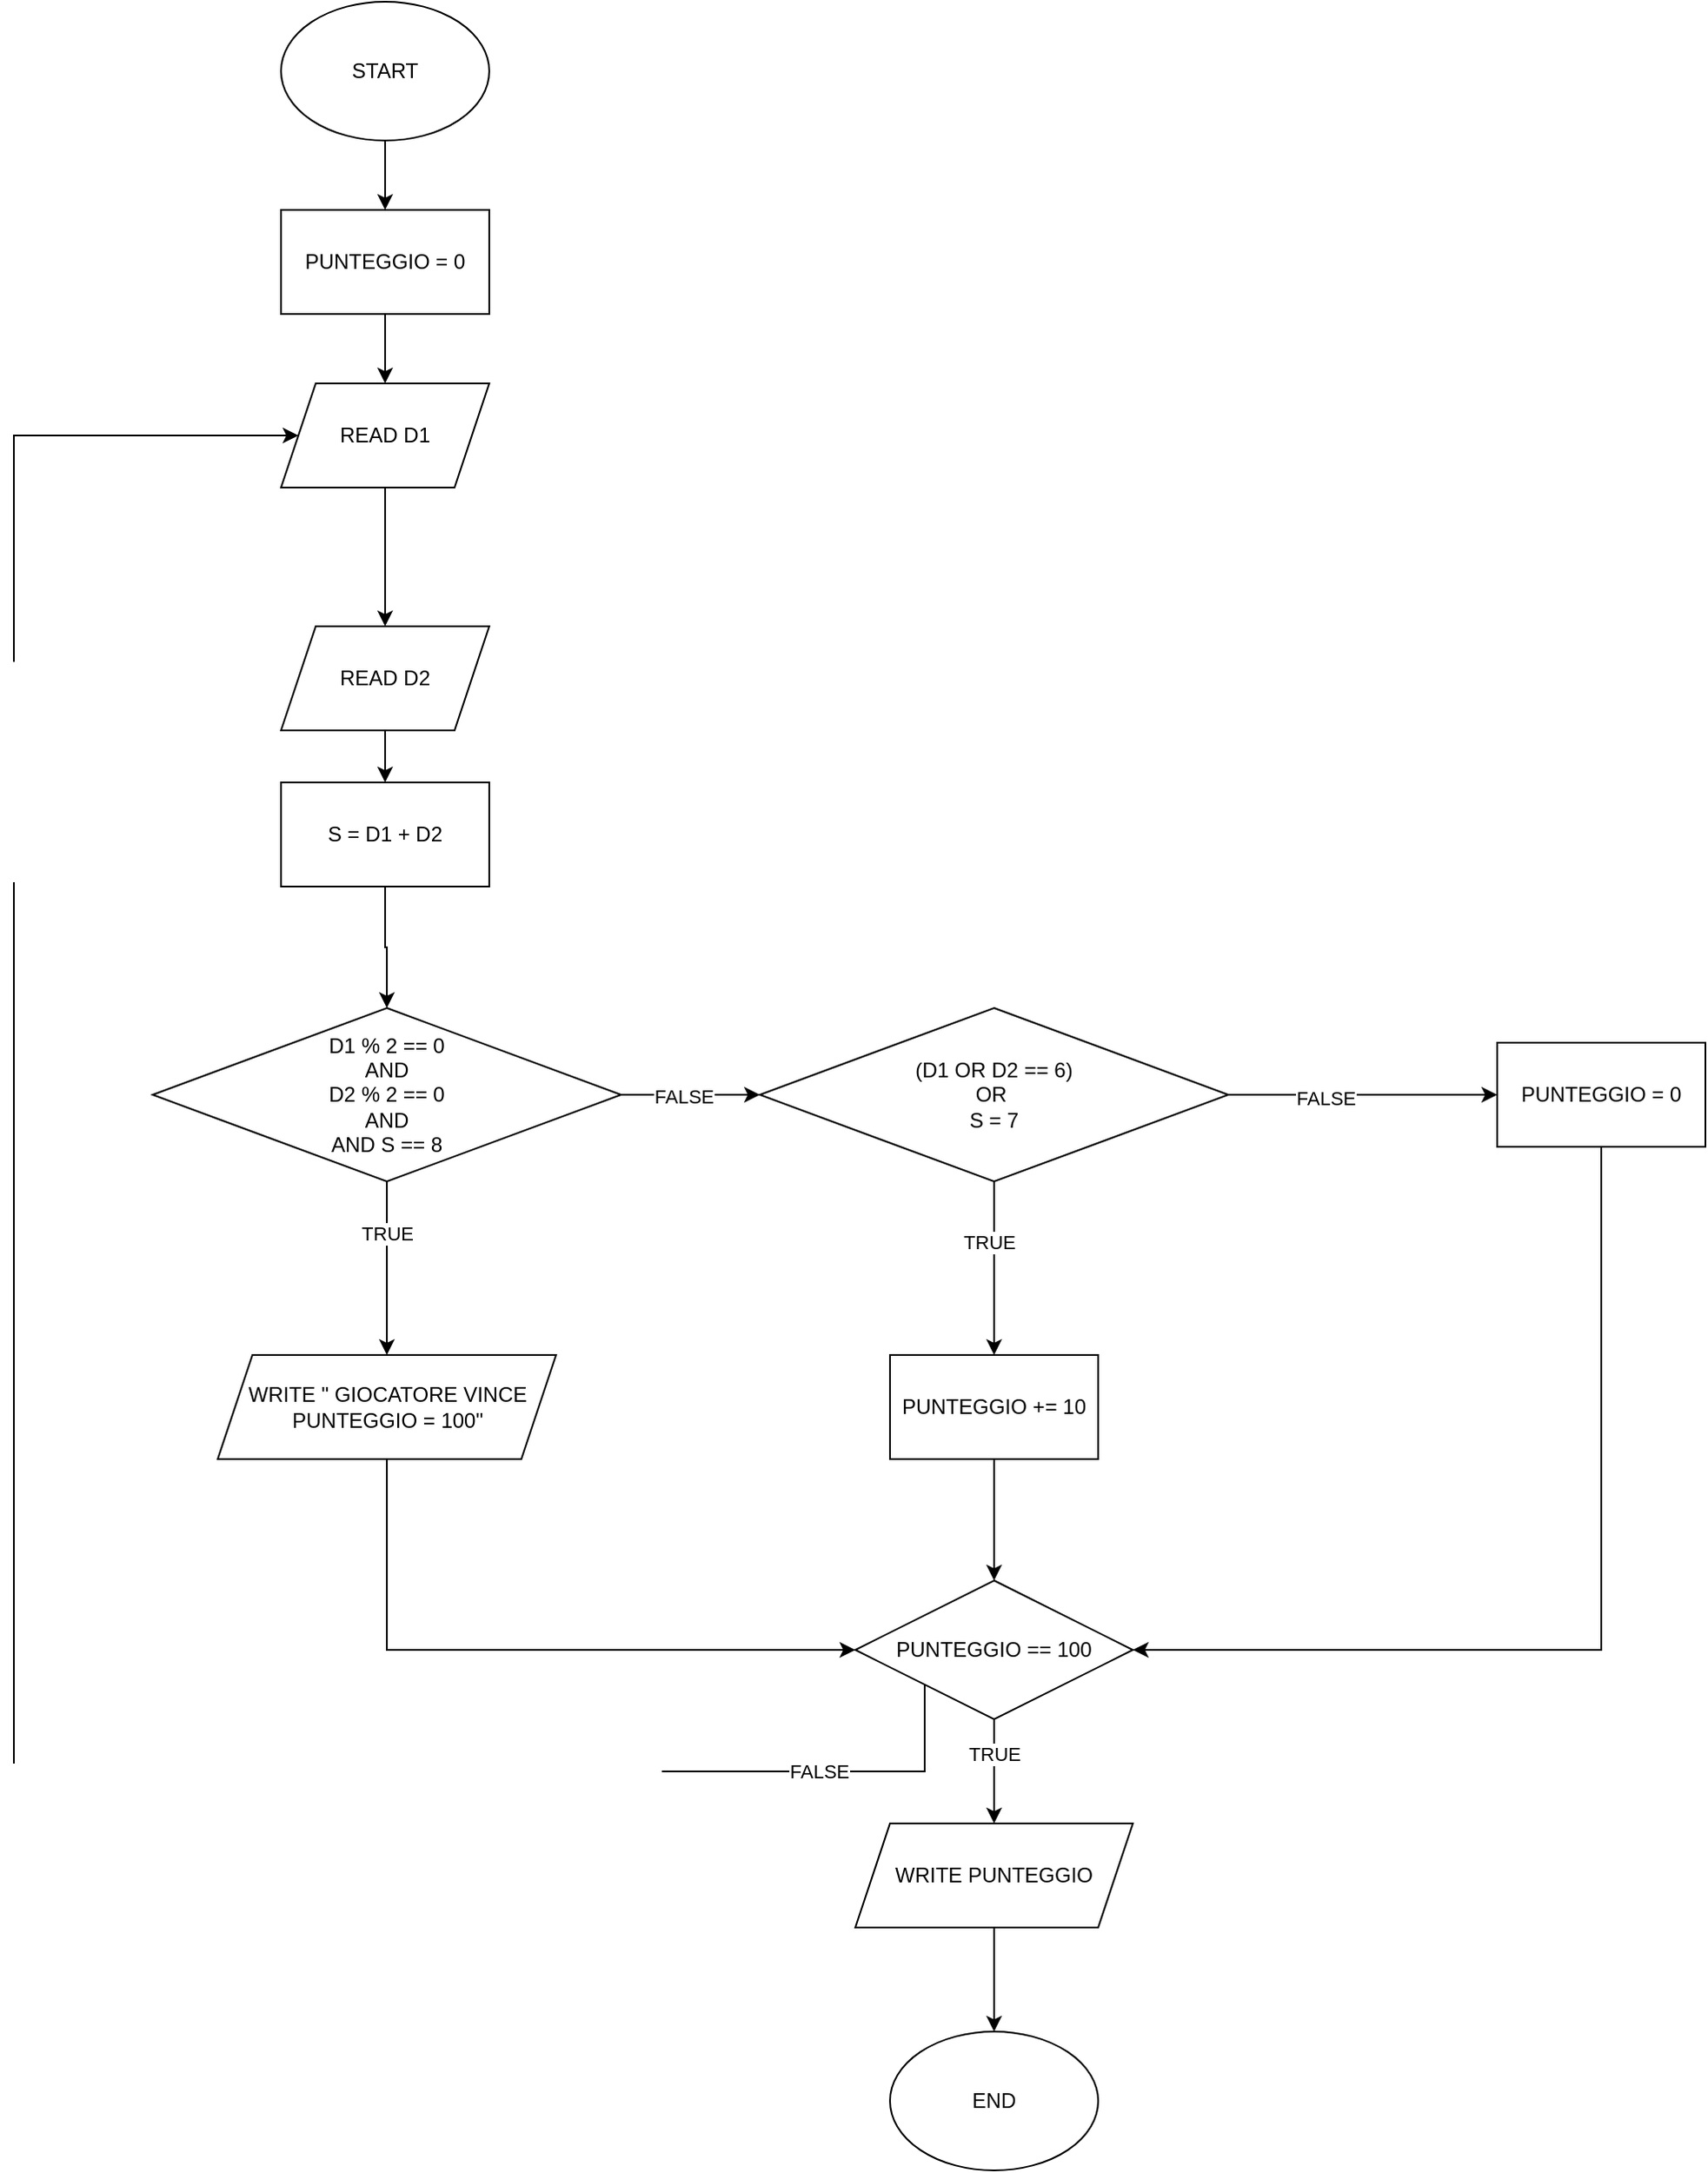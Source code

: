 <mxfile version="26.0.9">
  <diagram name="Pagina-1" id="cqG59qKS1jsYye_PuRFp">
    <mxGraphModel dx="1050" dy="522" grid="1" gridSize="10" guides="1" tooltips="1" connect="1" arrows="1" fold="1" page="1" pageScale="1" pageWidth="827" pageHeight="1169" math="0" shadow="0">
      <root>
        <mxCell id="0" />
        <mxCell id="1" parent="0" />
        <mxCell id="TuM16gSYmS0Ap3ad7Hwd-37" style="edgeStyle=orthogonalEdgeStyle;rounded=0;orthogonalLoop=1;jettySize=auto;html=1;exitX=0.5;exitY=1;exitDx=0;exitDy=0;entryX=0.5;entryY=0;entryDx=0;entryDy=0;" edge="1" parent="1" source="TuM16gSYmS0Ap3ad7Hwd-1" target="TuM16gSYmS0Ap3ad7Hwd-17">
          <mxGeometry relative="1" as="geometry" />
        </mxCell>
        <mxCell id="TuM16gSYmS0Ap3ad7Hwd-1" value="START" style="ellipse;whiteSpace=wrap;html=1;" vertex="1" parent="1">
          <mxGeometry x="354" y="20" width="120" height="80" as="geometry" />
        </mxCell>
        <mxCell id="TuM16gSYmS0Ap3ad7Hwd-5" value="" style="edgeStyle=orthogonalEdgeStyle;rounded=0;orthogonalLoop=1;jettySize=auto;html=1;" edge="1" parent="1" source="TuM16gSYmS0Ap3ad7Hwd-2" target="TuM16gSYmS0Ap3ad7Hwd-4">
          <mxGeometry relative="1" as="geometry" />
        </mxCell>
        <mxCell id="TuM16gSYmS0Ap3ad7Hwd-2" value="READ D1" style="shape=parallelogram;perimeter=parallelogramPerimeter;whiteSpace=wrap;html=1;fixedSize=1;" vertex="1" parent="1">
          <mxGeometry x="354" y="240" width="120" height="60" as="geometry" />
        </mxCell>
        <mxCell id="TuM16gSYmS0Ap3ad7Hwd-36" style="edgeStyle=orthogonalEdgeStyle;rounded=0;orthogonalLoop=1;jettySize=auto;html=1;exitX=0.5;exitY=1;exitDx=0;exitDy=0;entryX=0.5;entryY=0;entryDx=0;entryDy=0;" edge="1" parent="1" source="TuM16gSYmS0Ap3ad7Hwd-4" target="TuM16gSYmS0Ap3ad7Hwd-6">
          <mxGeometry relative="1" as="geometry" />
        </mxCell>
        <mxCell id="TuM16gSYmS0Ap3ad7Hwd-4" value="READ D2" style="shape=parallelogram;perimeter=parallelogramPerimeter;whiteSpace=wrap;html=1;fixedSize=1;" vertex="1" parent="1">
          <mxGeometry x="354" y="380" width="120" height="60" as="geometry" />
        </mxCell>
        <mxCell id="TuM16gSYmS0Ap3ad7Hwd-9" value="" style="edgeStyle=orthogonalEdgeStyle;rounded=0;orthogonalLoop=1;jettySize=auto;html=1;" edge="1" parent="1" source="TuM16gSYmS0Ap3ad7Hwd-6" target="TuM16gSYmS0Ap3ad7Hwd-8">
          <mxGeometry relative="1" as="geometry" />
        </mxCell>
        <mxCell id="TuM16gSYmS0Ap3ad7Hwd-6" value="S = D1 + D2" style="whiteSpace=wrap;html=1;" vertex="1" parent="1">
          <mxGeometry x="354" y="470" width="120" height="60" as="geometry" />
        </mxCell>
        <mxCell id="TuM16gSYmS0Ap3ad7Hwd-11" value="" style="edgeStyle=orthogonalEdgeStyle;rounded=0;orthogonalLoop=1;jettySize=auto;html=1;" edge="1" parent="1" source="TuM16gSYmS0Ap3ad7Hwd-8" target="TuM16gSYmS0Ap3ad7Hwd-10">
          <mxGeometry relative="1" as="geometry" />
        </mxCell>
        <mxCell id="TuM16gSYmS0Ap3ad7Hwd-12" value="TRUE" style="edgeLabel;html=1;align=center;verticalAlign=middle;resizable=0;points=[];" vertex="1" connectable="0" parent="TuM16gSYmS0Ap3ad7Hwd-11">
          <mxGeometry x="-0.396" relative="1" as="geometry">
            <mxPoint as="offset" />
          </mxGeometry>
        </mxCell>
        <mxCell id="TuM16gSYmS0Ap3ad7Hwd-14" value="" style="edgeStyle=orthogonalEdgeStyle;rounded=0;orthogonalLoop=1;jettySize=auto;html=1;" edge="1" parent="1" source="TuM16gSYmS0Ap3ad7Hwd-8" target="TuM16gSYmS0Ap3ad7Hwd-13">
          <mxGeometry relative="1" as="geometry" />
        </mxCell>
        <mxCell id="TuM16gSYmS0Ap3ad7Hwd-20" value="FALSE" style="edgeLabel;html=1;align=center;verticalAlign=middle;resizable=0;points=[];" vertex="1" connectable="0" parent="TuM16gSYmS0Ap3ad7Hwd-14">
          <mxGeometry x="-0.105" y="-1" relative="1" as="geometry">
            <mxPoint as="offset" />
          </mxGeometry>
        </mxCell>
        <mxCell id="TuM16gSYmS0Ap3ad7Hwd-8" value="D1 % 2 == 0&lt;div&gt;AND&lt;/div&gt;&lt;div&gt;D2 % 2 == 0&lt;/div&gt;&lt;div&gt;AND&lt;/div&gt;&lt;div&gt;AND S == 8&lt;/div&gt;" style="rhombus;whiteSpace=wrap;html=1;" vertex="1" parent="1">
          <mxGeometry x="280" y="600" width="270" height="100" as="geometry" />
        </mxCell>
        <mxCell id="TuM16gSYmS0Ap3ad7Hwd-27" style="edgeStyle=orthogonalEdgeStyle;rounded=0;orthogonalLoop=1;jettySize=auto;html=1;exitX=0.5;exitY=1;exitDx=0;exitDy=0;entryX=0;entryY=0.5;entryDx=0;entryDy=0;" edge="1" parent="1" source="TuM16gSYmS0Ap3ad7Hwd-10" target="TuM16gSYmS0Ap3ad7Hwd-26">
          <mxGeometry relative="1" as="geometry" />
        </mxCell>
        <mxCell id="TuM16gSYmS0Ap3ad7Hwd-10" value="WRITE &quot; GIOCATORE VINCE PUNTEGGIO = 100&quot;" style="shape=parallelogram;perimeter=parallelogramPerimeter;whiteSpace=wrap;html=1;fixedSize=1;" vertex="1" parent="1">
          <mxGeometry x="317.5" y="800" width="195" height="60" as="geometry" />
        </mxCell>
        <mxCell id="TuM16gSYmS0Ap3ad7Hwd-16" value="" style="edgeStyle=orthogonalEdgeStyle;rounded=0;orthogonalLoop=1;jettySize=auto;html=1;" edge="1" parent="1" source="TuM16gSYmS0Ap3ad7Hwd-13" target="TuM16gSYmS0Ap3ad7Hwd-15">
          <mxGeometry relative="1" as="geometry" />
        </mxCell>
        <mxCell id="TuM16gSYmS0Ap3ad7Hwd-21" value="TRUE" style="edgeLabel;html=1;align=center;verticalAlign=middle;resizable=0;points=[];" vertex="1" connectable="0" parent="TuM16gSYmS0Ap3ad7Hwd-16">
          <mxGeometry x="-0.304" y="-3" relative="1" as="geometry">
            <mxPoint as="offset" />
          </mxGeometry>
        </mxCell>
        <mxCell id="TuM16gSYmS0Ap3ad7Hwd-23" value="" style="edgeStyle=orthogonalEdgeStyle;rounded=0;orthogonalLoop=1;jettySize=auto;html=1;" edge="1" parent="1" source="TuM16gSYmS0Ap3ad7Hwd-13" target="TuM16gSYmS0Ap3ad7Hwd-22">
          <mxGeometry relative="1" as="geometry" />
        </mxCell>
        <mxCell id="TuM16gSYmS0Ap3ad7Hwd-24" value="FALSE" style="edgeLabel;html=1;align=center;verticalAlign=middle;resizable=0;points=[];" vertex="1" connectable="0" parent="TuM16gSYmS0Ap3ad7Hwd-23">
          <mxGeometry x="-0.277" y="-2" relative="1" as="geometry">
            <mxPoint as="offset" />
          </mxGeometry>
        </mxCell>
        <mxCell id="TuM16gSYmS0Ap3ad7Hwd-13" value="(D1 OR D2 == 6)&lt;div&gt;OR&amp;nbsp;&lt;/div&gt;&lt;div&gt;S = 7&lt;/div&gt;" style="rhombus;whiteSpace=wrap;html=1;" vertex="1" parent="1">
          <mxGeometry x="630" y="600" width="270" height="100" as="geometry" />
        </mxCell>
        <mxCell id="TuM16gSYmS0Ap3ad7Hwd-28" style="edgeStyle=orthogonalEdgeStyle;rounded=0;orthogonalLoop=1;jettySize=auto;html=1;exitX=0.5;exitY=1;exitDx=0;exitDy=0;entryX=0.5;entryY=0;entryDx=0;entryDy=0;" edge="1" parent="1" source="TuM16gSYmS0Ap3ad7Hwd-15" target="TuM16gSYmS0Ap3ad7Hwd-26">
          <mxGeometry relative="1" as="geometry" />
        </mxCell>
        <mxCell id="TuM16gSYmS0Ap3ad7Hwd-15" value="PUNTEGGIO += 10" style="whiteSpace=wrap;html=1;" vertex="1" parent="1">
          <mxGeometry x="705" y="800" width="120" height="60" as="geometry" />
        </mxCell>
        <mxCell id="TuM16gSYmS0Ap3ad7Hwd-38" style="edgeStyle=orthogonalEdgeStyle;rounded=0;orthogonalLoop=1;jettySize=auto;html=1;exitX=0.5;exitY=1;exitDx=0;exitDy=0;entryX=0.5;entryY=0;entryDx=0;entryDy=0;" edge="1" parent="1" source="TuM16gSYmS0Ap3ad7Hwd-17" target="TuM16gSYmS0Ap3ad7Hwd-2">
          <mxGeometry relative="1" as="geometry" />
        </mxCell>
        <mxCell id="TuM16gSYmS0Ap3ad7Hwd-17" value="PUNTEGGIO = 0" style="whiteSpace=wrap;html=1;" vertex="1" parent="1">
          <mxGeometry x="354" y="140" width="120" height="60" as="geometry" />
        </mxCell>
        <mxCell id="TuM16gSYmS0Ap3ad7Hwd-29" style="edgeStyle=orthogonalEdgeStyle;rounded=0;orthogonalLoop=1;jettySize=auto;html=1;exitX=0.5;exitY=1;exitDx=0;exitDy=0;entryX=1;entryY=0.5;entryDx=0;entryDy=0;" edge="1" parent="1" source="TuM16gSYmS0Ap3ad7Hwd-22" target="TuM16gSYmS0Ap3ad7Hwd-26">
          <mxGeometry relative="1" as="geometry" />
        </mxCell>
        <mxCell id="TuM16gSYmS0Ap3ad7Hwd-22" value="PUNTEGGIO = 0" style="whiteSpace=wrap;html=1;" vertex="1" parent="1">
          <mxGeometry x="1055" y="620" width="120" height="60" as="geometry" />
        </mxCell>
        <mxCell id="TuM16gSYmS0Ap3ad7Hwd-32" style="edgeStyle=orthogonalEdgeStyle;rounded=0;orthogonalLoop=1;jettySize=auto;html=1;exitX=0.5;exitY=1;exitDx=0;exitDy=0;entryX=0.5;entryY=0;entryDx=0;entryDy=0;" edge="1" parent="1" source="TuM16gSYmS0Ap3ad7Hwd-25" target="TuM16gSYmS0Ap3ad7Hwd-31">
          <mxGeometry relative="1" as="geometry" />
        </mxCell>
        <mxCell id="TuM16gSYmS0Ap3ad7Hwd-25" value="WRITE PUNTEGGIO" style="shape=parallelogram;perimeter=parallelogramPerimeter;whiteSpace=wrap;html=1;fixedSize=1;" vertex="1" parent="1">
          <mxGeometry x="685" y="1070" width="160" height="60" as="geometry" />
        </mxCell>
        <mxCell id="TuM16gSYmS0Ap3ad7Hwd-30" style="edgeStyle=orthogonalEdgeStyle;rounded=0;orthogonalLoop=1;jettySize=auto;html=1;exitX=0.5;exitY=1;exitDx=0;exitDy=0;" edge="1" parent="1" source="TuM16gSYmS0Ap3ad7Hwd-26" target="TuM16gSYmS0Ap3ad7Hwd-25">
          <mxGeometry relative="1" as="geometry" />
        </mxCell>
        <mxCell id="TuM16gSYmS0Ap3ad7Hwd-33" value="TRUE" style="edgeLabel;html=1;align=center;verticalAlign=middle;resizable=0;points=[];" vertex="1" connectable="0" parent="TuM16gSYmS0Ap3ad7Hwd-30">
          <mxGeometry x="-0.353" relative="1" as="geometry">
            <mxPoint as="offset" />
          </mxGeometry>
        </mxCell>
        <mxCell id="TuM16gSYmS0Ap3ad7Hwd-34" style="edgeStyle=orthogonalEdgeStyle;rounded=0;orthogonalLoop=1;jettySize=auto;html=1;exitX=0;exitY=1;exitDx=0;exitDy=0;entryX=0;entryY=0.5;entryDx=0;entryDy=0;" edge="1" parent="1" source="TuM16gSYmS0Ap3ad7Hwd-26" target="TuM16gSYmS0Ap3ad7Hwd-2">
          <mxGeometry relative="1" as="geometry">
            <Array as="points">
              <mxPoint x="725" y="1040" />
              <mxPoint x="200" y="1040" />
              <mxPoint x="200" y="270" />
            </Array>
          </mxGeometry>
        </mxCell>
        <mxCell id="TuM16gSYmS0Ap3ad7Hwd-35" value="FALSE" style="edgeLabel;html=1;align=center;verticalAlign=middle;resizable=0;points=[];" vertex="1" connectable="0" parent="TuM16gSYmS0Ap3ad7Hwd-34">
          <mxGeometry x="-0.853" relative="1" as="geometry">
            <mxPoint as="offset" />
          </mxGeometry>
        </mxCell>
        <mxCell id="TuM16gSYmS0Ap3ad7Hwd-26" value="PUNTEGGIO == 100" style="rhombus;whiteSpace=wrap;html=1;" vertex="1" parent="1">
          <mxGeometry x="685" y="930" width="160" height="80" as="geometry" />
        </mxCell>
        <mxCell id="TuM16gSYmS0Ap3ad7Hwd-31" value="END" style="ellipse;whiteSpace=wrap;html=1;" vertex="1" parent="1">
          <mxGeometry x="705" y="1190" width="120" height="80" as="geometry" />
        </mxCell>
      </root>
    </mxGraphModel>
  </diagram>
</mxfile>
